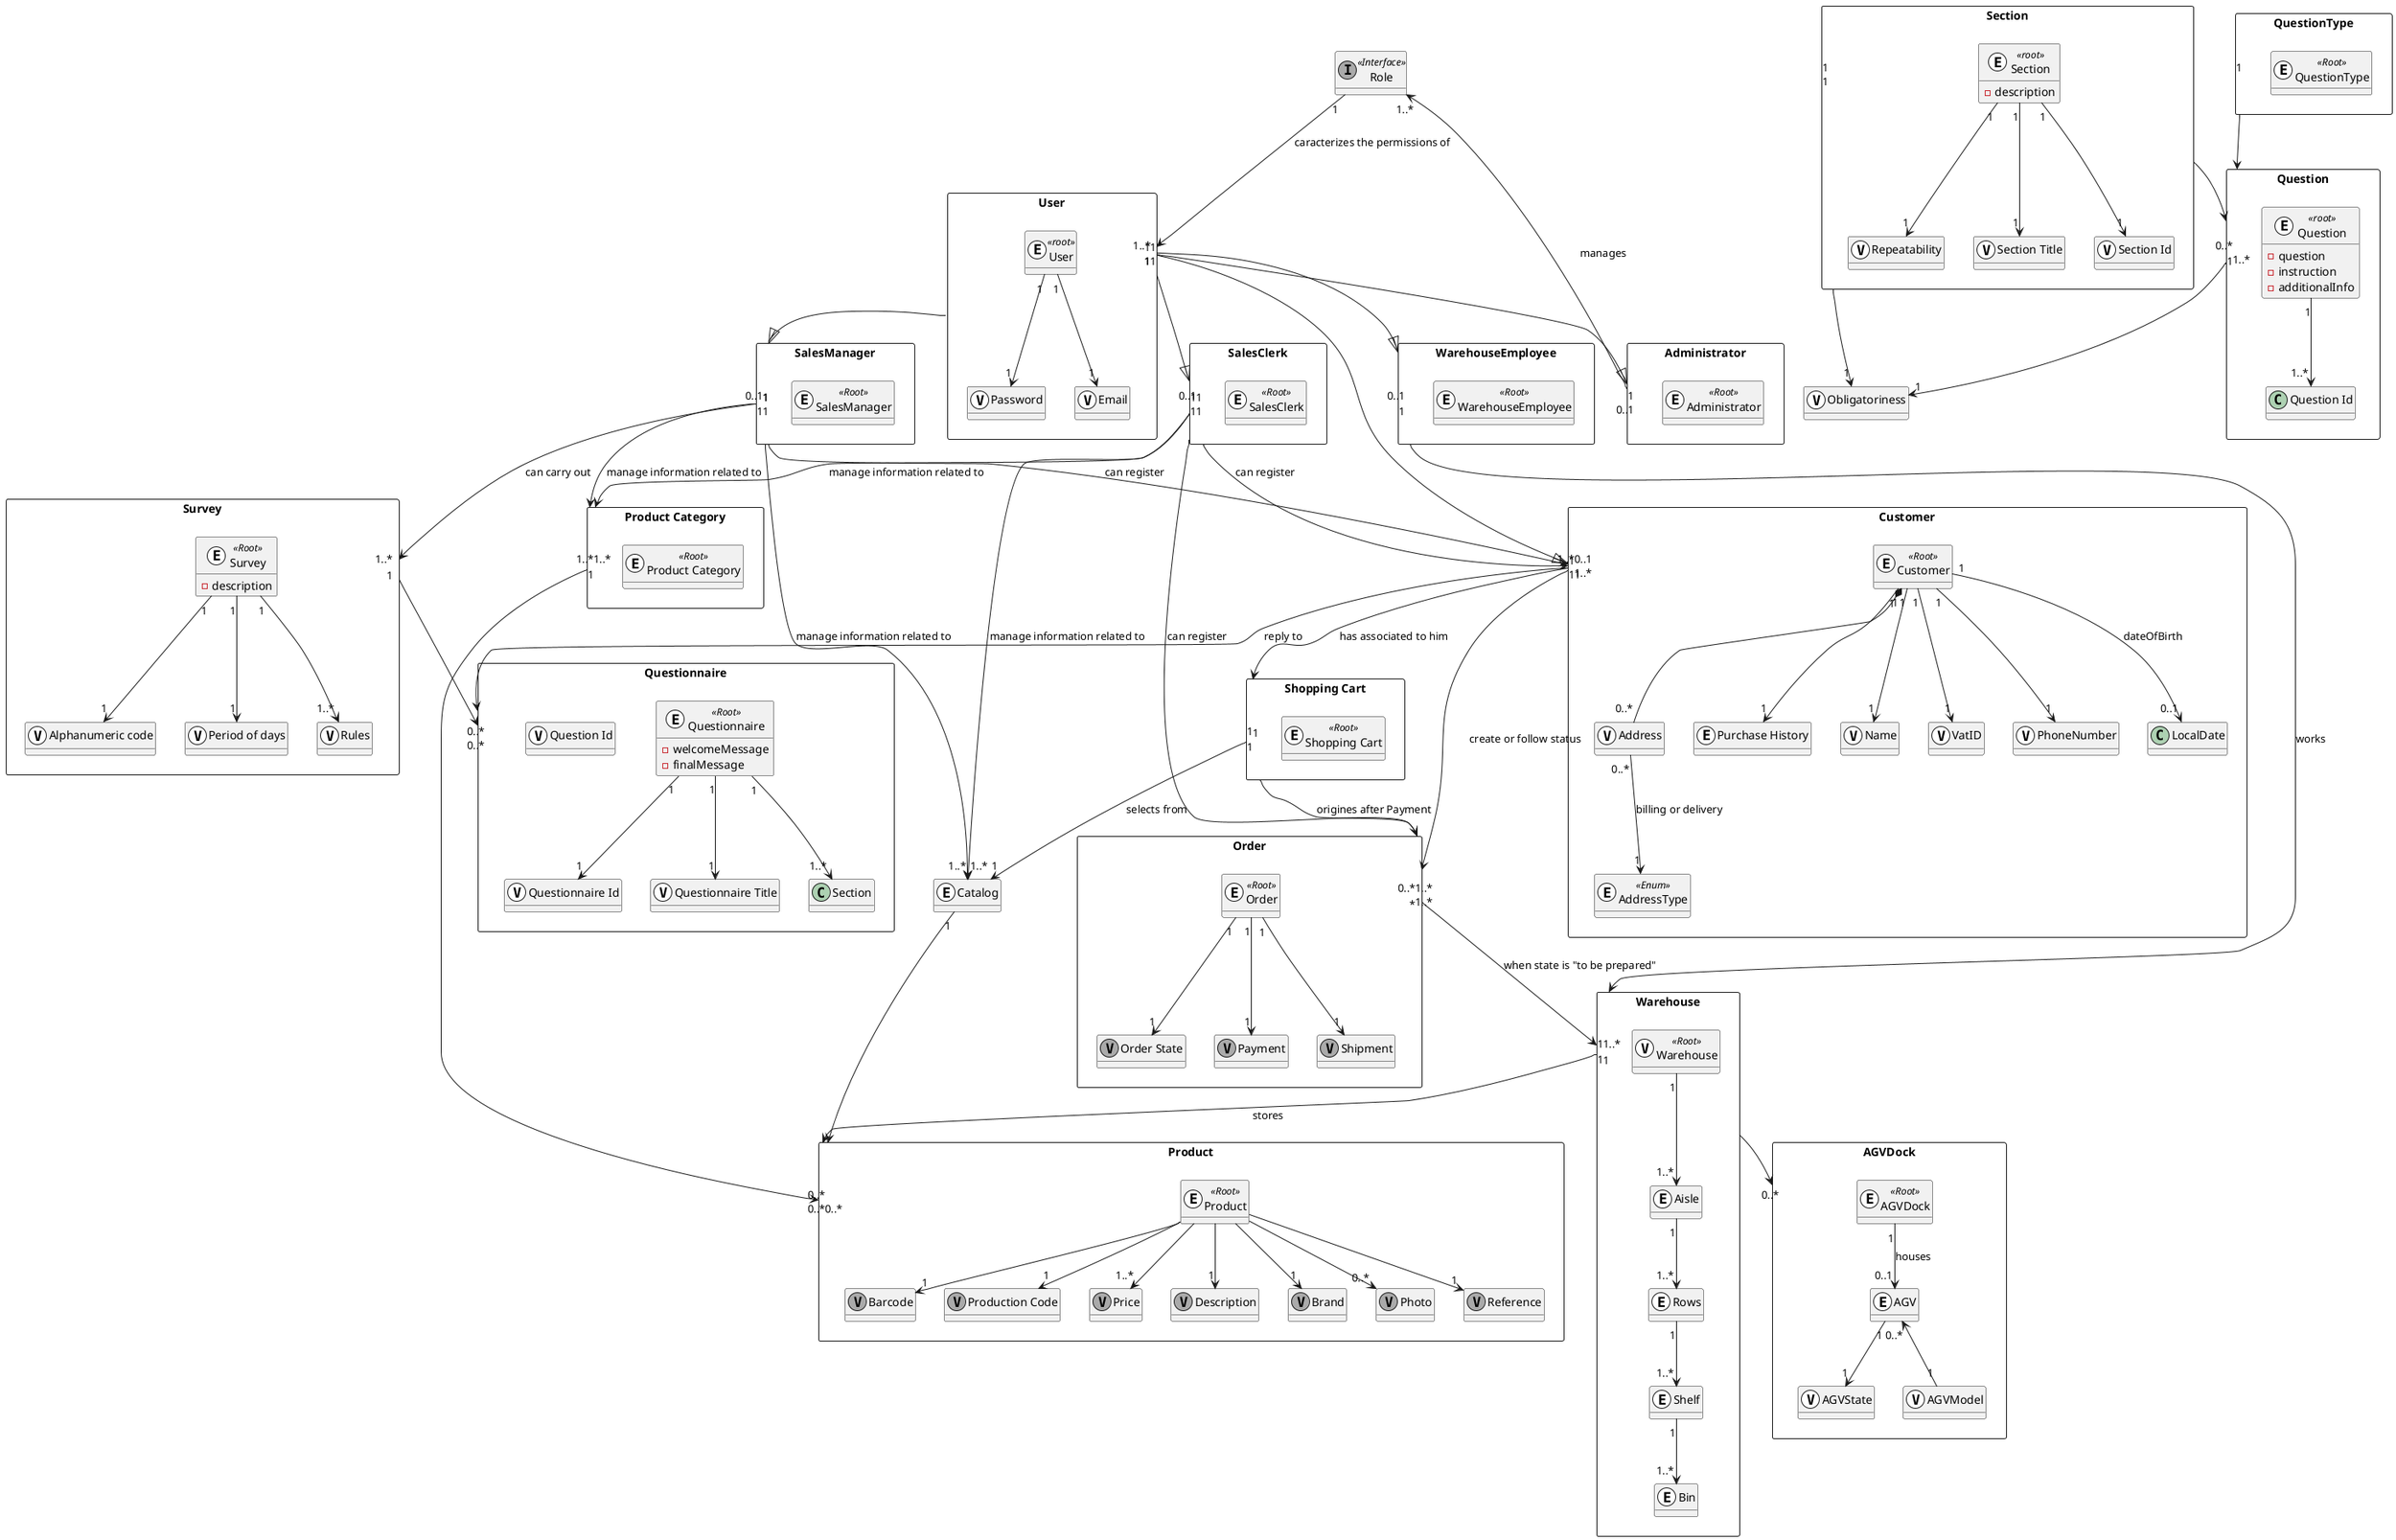 @startuml
hide methods

package User <<rectangle>>{
class User << (E,#FFFFFF) >> << root >>
class Password << (V,#FFFFFF) >> 
class Email<< (V,#FFFFFF) >> 
User "1" --> "1" Password
User "1" --> "1" Email
}

package WarehouseEmployee <<rectangle>>{

class WarehouseEmployee << (E,#FFFFFF) >> <<Root>>

}

class Role << (I,#AAAAAA) >> << Interface >>



package SalesClerk <<rectangle>>{

class SalesClerk << (E,#FFFFFF) >> <<Root>>

}

package SalesManager <<rectangle>>{

class SalesManager << (E,#FFFFFF) >> <<Root>>

}

package Administrator <<rectangle>>{

class Administrator << (E,#FFFFFF) >> <<Root>>{
}

}

package "Shopping Cart" <<rectangle>>{

class "Shopping Cart" << (E,#FFFFFF) >> << Root >>

}

package Customer <<rectangle>>{

class Customer << (E,#FFFFFF) >> <<Root>>

class "Purchase History" << (E,#FFFFFF) >>

class Address << (V,#FFFFFF) >>
class Name << (V,#FFFFFF) >>
class VatID << (V,#FFFFFF) >>
class PhoneNumber << (V,#FFFFFF) >>
class AddressType << (E,#FFFFFF) >> << Enum >>

    Customer "1" --> "1" "Purchase History"

    Customer "1" *-- "0..*" Address
    AddressType "1" <-u- "0..*" Address: billing or delivery

    Customer "1" --> "1" Name
    Customer "1" --> "0..1" LocalDate :dateOfBirth
    Customer "1" --> "1" PhoneNumber
    Customer "1" --> "1" VatID

}

package Warehouse <<rectangle>>{

class Warehouse << (V,#FFFFFF) >> <<Root>>

class Aisle << (E,#FFFFFF) >>

class Rows << (E,#FFFFFF) >>

class Shelf << (E,#FFFFFF) >>

class Bin << (E,#FFFFFF) >>

Warehouse "1" --> "1..*" Aisle
Aisle "1" --> "1..*" Rows
Rows "1" --> "1..*" Shelf
Shelf "1" --> "1..*" Bin

}



package AGVDock <<rectangle>>{

class AGVDock << (E,#FFFFFF) >> <<Root>>

class AGV << (E,#FFFFFF) >>

class AGVState << (V,#FFFFFF) >>

class AGVModel << (V,#FFFFFF) >>

AGV "1" --> "1" AGVState
AGV "0..*" <-- "1" AGVModel
AGVDock "1" --> "0..1" AGV: houses
}

package Survey <<rectangle>>{

class Survey << (E,#FFFFFF) >> <<Root>> {
-description
}


class "Alphanumeric code" << (V,#FFFFFF) >>

class "Period of days" << (V,#FFFFFF) >>

class "Rules" << (V,#FFFFFF) >>

    Survey "1" --> "1" "Alphanumeric code"
    Survey "1" --> "1" "Period of days"
    Survey "1" --> "1..*" "Rules"
}

package QuestionType <<rectangle>> {
class QuestionType << (E,#FFFFFF) >> <<Root>>
}

package Section <<rectangle>> {
class Section << (E,#FFFFFF) >> << root >>  {
-description
}
class "Section Id" << (V,#FFFFFF) >>

class Repeatability << (V,#FFFFFF) >>

class "Section Title"  << (V,#FFFFFF) >>

Section "1" --> "1" "Section Id"

Section "1" --> "1" "Section Title"

Section "1" --> "1" Repeatability


}

package Question <<rectangle>>{
class Question << (E,#FFFFFF) >> << root >>{
-question
-instruction
-additionalInfo
}

Question "1" --> "1..*" "Question Id"
}




package Questionnaire <<rectangle>> {

class Questionnaire << (E,#FFFFFF) >> <<Root>> {
-welcomeMessage
-finalMessage
}

class "Questionnaire Id" << (V,#FFFFFF) >>

class "Questionnaire Title"  << (V,#FFFFFF) >>



class "Question Id" << (V,#FFFFFF) >>

Questionnaire "1" --> "1..*" Section

Questionnaire "1" --> "1" "Questionnaire Id"

Questionnaire "1" --> "1" "Questionnaire Title"

}




package Order <<rectangle>>{

    class Order << (E,#FFFFFF) >> <<Root>>

    class Payment << (V,#AAAAAA) >>

    class Shipment << (V,#AAAAAA) >>

    class "Order State" << (V,#AAAAAA) >>


    Order "1" --> "1" Payment
    Order "1" --> "1" Shipment
    Order "1" --> "1" "Order State"
}

package Product <<rectangle>>{

    class Product << (E,#FFFFFF) >> <<Root>>

    class Description<< (V,#AAAAAA) >>
    class Brand << (V,#AAAAAA) >>
    class Photo << (V,#AAAAAA) >>
    class Reference << (V,#AAAAAA) >>
    class Barcode << (V,#AAAAAA) >>
    class "Production Code" << (V,#AAAAAA) >>
    class Price << (V,#AAAAAA) >>

    Product --> "1" Description
    Product --> "1" Brand
    Product --> "0..*" Photo
    Product --> "1" Reference
    Product --> "1" Barcode
    Product --> "1" "Production Code"
    Product --> "1..*" Price

}

package "Product Category" <<Rectangle>>{

    class "Product Category" << (E,#FFFFFF) >> <<Root>>

}




 class Catalog << (E,#FFFFFF) >>

 class "Obligatoriness" << (V,#FFFFFF) >>


"Product Category" "1" --> "0..*" Product
Catalog  "1" -r-> "0..*" Product
Survey "1" --> "0..*" Questionnaire
Warehouse"1" --> "0..*" AGVDock
Section "1" --> "1..*" Question
Section "1" --> "1" "Obligatoriness"
Question "1" --> "1" "Obligatoriness"
"Shopping Cart" "1" --> "1" Catalog :selects from
User "1" --|> "0..1" Customer
User "1" --|> "0..1" WarehouseEmployee
User "1" --|> "0..1" SalesClerk
User "1" --|> "0..1" Administrator
User "1" --|> "0..1" SalesManager

SalesManager "1" --> "1..*" Survey :can carry out
SalesManager "1" --> "1..*" "Product Category" :manage information related to
SalesManager "1" --> "1..*" Catalog :manage information related to
SalesClerk "1" --> "1..*" "Product Category" :manage information related to
SalesClerk "1" --> "1..*" Catalog :manage information related to
SalesClerk"1" --> "1..*" "Customer" :can register
Customer "1" --> "0..*" Questionnaire : reply to
Customer "1" -r-> "0..*" Order: create or follow status
Customer "1" --> "1" "Shopping Cart" : has associated to him
SalesClerk "1" --> "1..*" "Order" :can register
SalesManager "1" --> "1..*" "Customer" :can register
WarehouseEmployee "1" --> "1..*" "Warehouse" :works
Administrator "1" --> "1..*" "Role" :manages
Role "1" --> "1..*" User :caracterizes the permissions of
"Shopping Cart" "1" --> "1..*" Order: origines after Payment
Warehouse "1" --> "0..*" Product: stores
Order "*" --> "1" Warehouse: when state is "to be prepared"
QuestionType "1" --> "0..*" Question
@enduml